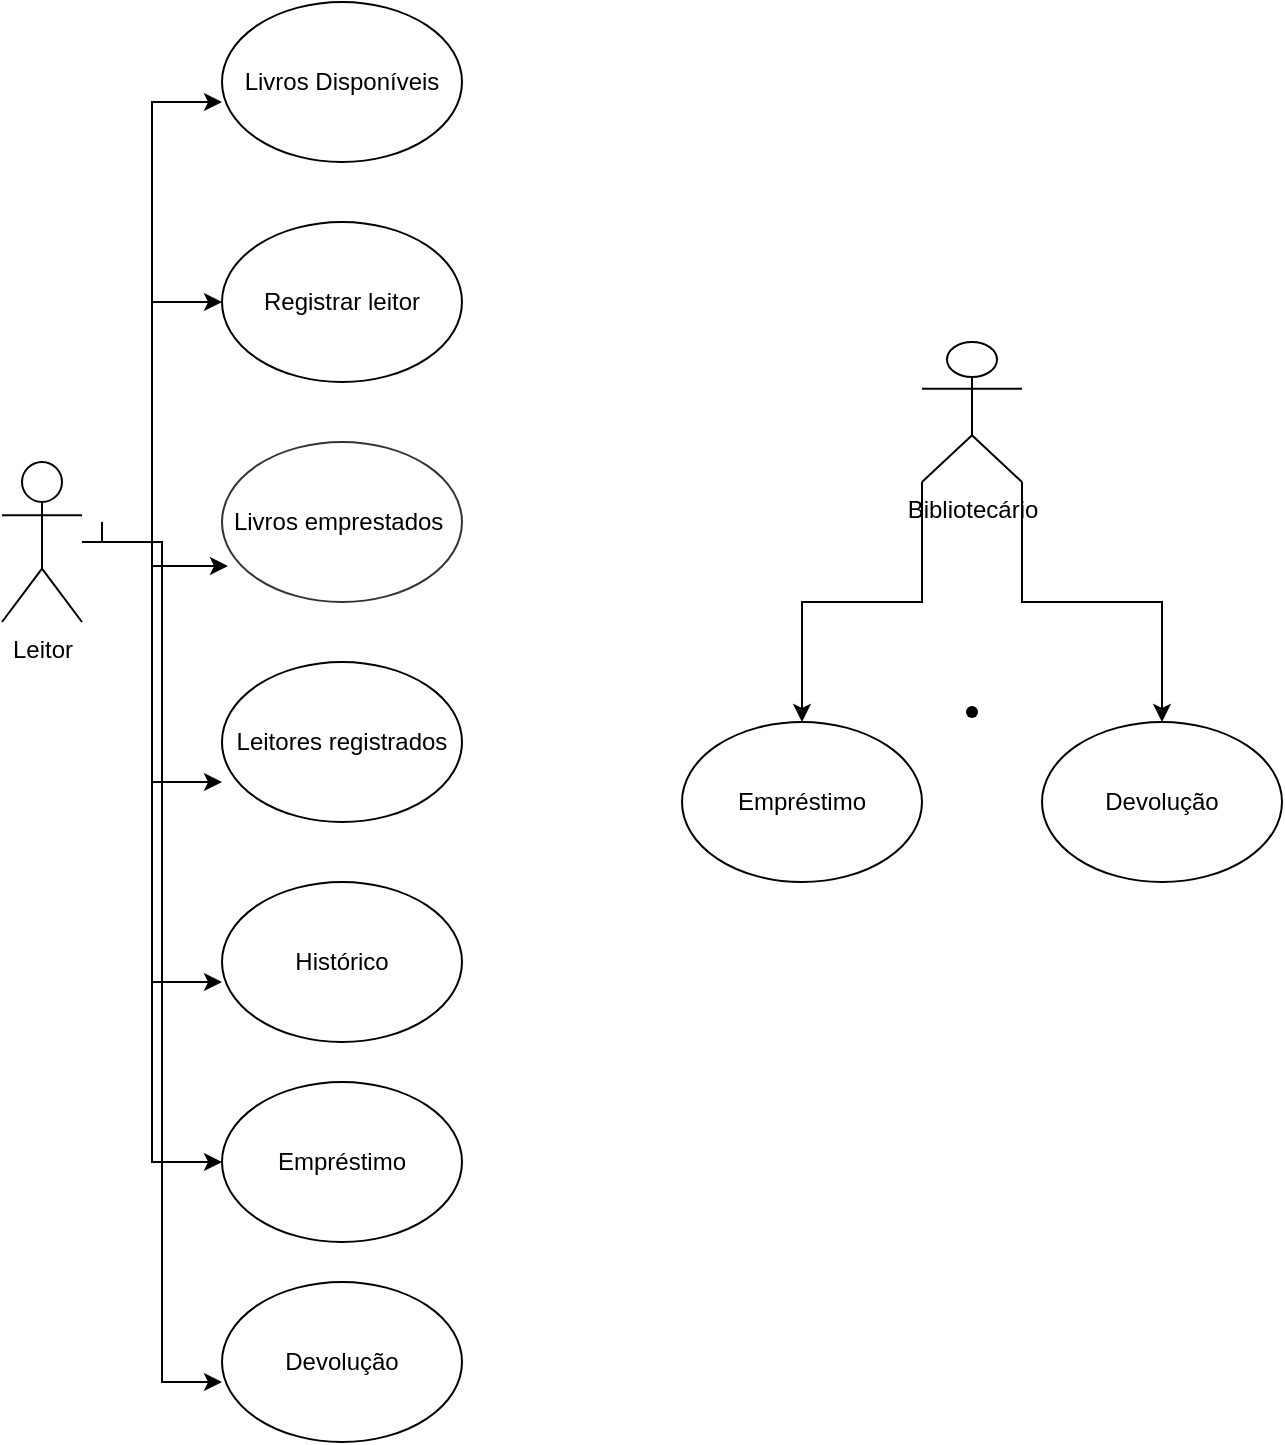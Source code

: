 <mxfile version="21.7.4" type="device" pages="3">
  <diagram name="Página-1" id="AD0C2UAxBPuK-3kQIjN3">
    <mxGraphModel dx="765" dy="409" grid="1" gridSize="10" guides="1" tooltips="1" connect="1" arrows="1" fold="1" page="1" pageScale="1" pageWidth="827" pageHeight="1169" math="0" shadow="0">
      <root>
        <mxCell id="0" />
        <mxCell id="1" parent="0" />
        <mxCell id="_qLnpb_fFSx1nHqCNuGb-34" style="edgeStyle=orthogonalEdgeStyle;rounded=0;orthogonalLoop=1;jettySize=auto;html=1;entryX=0;entryY=0.625;entryDx=0;entryDy=0;entryPerimeter=0;" edge="1" parent="1" source="_qLnpb_fFSx1nHqCNuGb-2" target="_qLnpb_fFSx1nHqCNuGb-24">
          <mxGeometry relative="1" as="geometry" />
        </mxCell>
        <mxCell id="_qLnpb_fFSx1nHqCNuGb-35" style="edgeStyle=orthogonalEdgeStyle;rounded=0;orthogonalLoop=1;jettySize=auto;html=1;entryX=0;entryY=0.5;entryDx=0;entryDy=0;" edge="1" parent="1" source="_qLnpb_fFSx1nHqCNuGb-2" target="_qLnpb_fFSx1nHqCNuGb-25">
          <mxGeometry relative="1" as="geometry" />
        </mxCell>
        <mxCell id="_qLnpb_fFSx1nHqCNuGb-36" style="edgeStyle=orthogonalEdgeStyle;rounded=0;orthogonalLoop=1;jettySize=auto;html=1;entryX=0.025;entryY=0.775;entryDx=0;entryDy=0;entryPerimeter=0;" edge="1" parent="1" source="_qLnpb_fFSx1nHqCNuGb-2" target="_qLnpb_fFSx1nHqCNuGb-18">
          <mxGeometry relative="1" as="geometry" />
        </mxCell>
        <mxCell id="_qLnpb_fFSx1nHqCNuGb-37" style="edgeStyle=orthogonalEdgeStyle;rounded=0;orthogonalLoop=1;jettySize=auto;html=1;entryX=0;entryY=0.75;entryDx=0;entryDy=0;entryPerimeter=0;" edge="1" parent="1" source="_qLnpb_fFSx1nHqCNuGb-2" target="_qLnpb_fFSx1nHqCNuGb-21">
          <mxGeometry relative="1" as="geometry" />
        </mxCell>
        <mxCell id="_qLnpb_fFSx1nHqCNuGb-38" style="edgeStyle=orthogonalEdgeStyle;rounded=0;orthogonalLoop=1;jettySize=auto;html=1;entryX=0;entryY=0.625;entryDx=0;entryDy=0;entryPerimeter=0;" edge="1" parent="1" source="_qLnpb_fFSx1nHqCNuGb-2" target="_qLnpb_fFSx1nHqCNuGb-22">
          <mxGeometry relative="1" as="geometry" />
        </mxCell>
        <mxCell id="_qLnpb_fFSx1nHqCNuGb-39" style="edgeStyle=orthogonalEdgeStyle;rounded=0;orthogonalLoop=1;jettySize=auto;html=1;entryX=0;entryY=0.5;entryDx=0;entryDy=0;" edge="1" parent="1" source="_qLnpb_fFSx1nHqCNuGb-2" target="_qLnpb_fFSx1nHqCNuGb-28">
          <mxGeometry relative="1" as="geometry" />
        </mxCell>
        <mxCell id="_qLnpb_fFSx1nHqCNuGb-40" style="edgeStyle=orthogonalEdgeStyle;rounded=0;orthogonalLoop=1;jettySize=auto;html=1;entryX=0;entryY=0.625;entryDx=0;entryDy=0;entryPerimeter=0;" edge="1" parent="1" target="_qLnpb_fFSx1nHqCNuGb-27">
          <mxGeometry relative="1" as="geometry">
            <mxPoint x="90" y="280" as="sourcePoint" />
            <Array as="points">
              <mxPoint x="90" y="290" />
              <mxPoint x="120" y="290" />
              <mxPoint x="120" y="710" />
            </Array>
          </mxGeometry>
        </mxCell>
        <mxCell id="_qLnpb_fFSx1nHqCNuGb-2" value="Leitor" style="shape=umlActor;verticalLabelPosition=bottom;verticalAlign=top;html=1;outlineConnect=0;" vertex="1" parent="1">
          <mxGeometry x="40" y="250" width="40" height="80" as="geometry" />
        </mxCell>
        <mxCell id="_qLnpb_fFSx1nHqCNuGb-6" style="edgeStyle=orthogonalEdgeStyle;rounded=0;orthogonalLoop=1;jettySize=auto;html=1;exitX=0.5;exitY=1;exitDx=0;exitDy=0;" edge="1" parent="1">
          <mxGeometry relative="1" as="geometry">
            <mxPoint x="265" y="105" as="sourcePoint" />
            <mxPoint x="265" y="105" as="targetPoint" />
          </mxGeometry>
        </mxCell>
        <mxCell id="_qLnpb_fFSx1nHqCNuGb-12" style="edgeStyle=orthogonalEdgeStyle;rounded=0;orthogonalLoop=1;jettySize=auto;html=1;exitX=0.5;exitY=1;exitDx=0;exitDy=0;" edge="1" parent="1">
          <mxGeometry relative="1" as="geometry">
            <mxPoint x="240" y="80" as="sourcePoint" />
            <mxPoint x="240" y="80" as="targetPoint" />
          </mxGeometry>
        </mxCell>
        <mxCell id="_qLnpb_fFSx1nHqCNuGb-17" value="Empréstimo" style="ellipse;whiteSpace=wrap;html=1;" vertex="1" parent="1">
          <mxGeometry x="380" y="380" width="120" height="80" as="geometry" />
        </mxCell>
        <mxCell id="_qLnpb_fFSx1nHqCNuGb-18" value="Livros emprestados&amp;nbsp;" style="ellipse;whiteSpace=wrap;html=1;opacity=80;" vertex="1" parent="1">
          <mxGeometry x="150" y="240" width="120" height="80" as="geometry" />
        </mxCell>
        <mxCell id="_qLnpb_fFSx1nHqCNuGb-21" value="Leitores registrados" style="ellipse;whiteSpace=wrap;html=1;" vertex="1" parent="1">
          <mxGeometry x="150" y="350" width="120" height="80" as="geometry" />
        </mxCell>
        <mxCell id="_qLnpb_fFSx1nHqCNuGb-22" value="Histórico" style="ellipse;whiteSpace=wrap;html=1;" vertex="1" parent="1">
          <mxGeometry x="150" y="460" width="120" height="80" as="geometry" />
        </mxCell>
        <mxCell id="_qLnpb_fFSx1nHqCNuGb-24" value="Livros Disponíveis" style="ellipse;whiteSpace=wrap;html=1;" vertex="1" parent="1">
          <mxGeometry x="150" y="20" width="120" height="80" as="geometry" />
        </mxCell>
        <mxCell id="_qLnpb_fFSx1nHqCNuGb-25" value="Registrar leitor" style="ellipse;whiteSpace=wrap;html=1;" vertex="1" parent="1">
          <mxGeometry x="150" y="130" width="120" height="80" as="geometry" />
        </mxCell>
        <mxCell id="_qLnpb_fFSx1nHqCNuGb-42" style="edgeStyle=orthogonalEdgeStyle;rounded=0;orthogonalLoop=1;jettySize=auto;html=1;exitX=0;exitY=1;exitDx=0;exitDy=0;exitPerimeter=0;" edge="1" parent="1" source="_qLnpb_fFSx1nHqCNuGb-26" target="_qLnpb_fFSx1nHqCNuGb-17">
          <mxGeometry relative="1" as="geometry" />
        </mxCell>
        <mxCell id="_qLnpb_fFSx1nHqCNuGb-62" value="" style="edgeStyle=orthogonalEdgeStyle;rounded=0;orthogonalLoop=1;jettySize=auto;html=1;exitX=1;exitY=1;exitDx=0;exitDy=0;exitPerimeter=0;entryX=0.5;entryY=0;entryDx=0;entryDy=0;" edge="1" parent="1" source="_qLnpb_fFSx1nHqCNuGb-26" target="_qLnpb_fFSx1nHqCNuGb-53">
          <mxGeometry relative="1" as="geometry" />
        </mxCell>
        <mxCell id="_qLnpb_fFSx1nHqCNuGb-26" value="Bibliotecário" style="shape=umlActor;verticalLabelPosition=bottom;verticalAlign=top;html=1;outlineConnect=0;" vertex="1" parent="1">
          <mxGeometry x="500" y="190" width="50" height="70" as="geometry" />
        </mxCell>
        <mxCell id="_qLnpb_fFSx1nHqCNuGb-27" value="Devolução" style="ellipse;whiteSpace=wrap;html=1;" vertex="1" parent="1">
          <mxGeometry x="150" y="660" width="120" height="80" as="geometry" />
        </mxCell>
        <mxCell id="_qLnpb_fFSx1nHqCNuGb-28" value="Empréstimo" style="ellipse;whiteSpace=wrap;html=1;" vertex="1" parent="1">
          <mxGeometry x="150" y="560" width="120" height="80" as="geometry" />
        </mxCell>
        <mxCell id="_qLnpb_fFSx1nHqCNuGb-53" value="Devolução" style="ellipse;whiteSpace=wrap;html=1;" vertex="1" parent="1">
          <mxGeometry x="560" y="380" width="120" height="80" as="geometry" />
        </mxCell>
        <mxCell id="_qLnpb_fFSx1nHqCNuGb-59" value="" style="shape=waypoint;sketch=0;size=6;pointerEvents=1;points=[];fillColor=default;resizable=0;rotatable=0;perimeter=centerPerimeter;snapToPoint=1;verticalAlign=top;" vertex="1" parent="1">
          <mxGeometry x="515" y="365" width="20" height="20" as="geometry" />
        </mxCell>
      </root>
    </mxGraphModel>
  </diagram>
  <diagram id="h-FvJbKFbLZlJsROOSj0" name="Página-2">
    <mxGraphModel dx="880" dy="470" grid="1" gridSize="10" guides="1" tooltips="1" connect="1" arrows="1" fold="1" page="1" pageScale="1" pageWidth="827" pageHeight="1169" math="0" shadow="0">
      <root>
        <mxCell id="0" />
        <mxCell id="1" parent="0" />
        <mxCell id="IQ6gYS1NHee6IRX8WekB-10" style="edgeStyle=orthogonalEdgeStyle;rounded=0;orthogonalLoop=1;jettySize=auto;html=1;entryX=0.013;entryY=0.231;entryDx=0;entryDy=0;entryPerimeter=0;" edge="1" parent="1" source="lytKdEg7UcL5zZjestdz-8" target="lytKdEg7UcL5zZjestdz-17">
          <mxGeometry relative="1" as="geometry" />
        </mxCell>
        <mxCell id="IQ6gYS1NHee6IRX8WekB-12" value="1" style="edgeLabel;html=1;align=center;verticalAlign=middle;resizable=0;points=[];" vertex="1" connectable="0" parent="IQ6gYS1NHee6IRX8WekB-10">
          <mxGeometry x="-0.81" y="-4" relative="1" as="geometry">
            <mxPoint as="offset" />
          </mxGeometry>
        </mxCell>
        <mxCell id="IQ6gYS1NHee6IRX8WekB-13" value="n" style="edgeLabel;html=1;align=center;verticalAlign=middle;resizable=0;points=[];" vertex="1" connectable="0" parent="IQ6gYS1NHee6IRX8WekB-10">
          <mxGeometry x="0.759" y="1" relative="1" as="geometry">
            <mxPoint as="offset" />
          </mxGeometry>
        </mxCell>
        <mxCell id="lytKdEg7UcL5zZjestdz-8" value="Leitor" style="swimlane;fontStyle=0;childLayout=stackLayout;horizontal=1;startSize=26;fillColor=none;horizontalStack=0;resizeParent=1;resizeParentMax=0;resizeLast=0;collapsible=1;marginBottom=0;whiteSpace=wrap;html=1;" vertex="1" parent="1">
          <mxGeometry x="110" y="220" width="140" height="74" as="geometry" />
        </mxCell>
        <mxCell id="lytKdEg7UcL5zZjestdz-9" value="Nome" style="text;strokeColor=none;fillColor=none;align=left;verticalAlign=top;spacingLeft=4;spacingRight=4;overflow=hidden;rotatable=0;points=[[0,0.5],[1,0.5]];portConstraint=eastwest;whiteSpace=wrap;html=1;" vertex="1" parent="lytKdEg7UcL5zZjestdz-8">
          <mxGeometry y="26" width="140" height="24" as="geometry" />
        </mxCell>
        <mxCell id="IQ6gYS1NHee6IRX8WekB-9" value="Nome" style="text;strokeColor=none;fillColor=none;align=left;verticalAlign=top;spacingLeft=4;spacingRight=4;overflow=hidden;rotatable=0;points=[[0,0.5],[1,0.5]];portConstraint=eastwest;whiteSpace=wrap;html=1;" vertex="1" parent="lytKdEg7UcL5zZjestdz-8">
          <mxGeometry y="50" width="140" height="24" as="geometry" />
        </mxCell>
        <mxCell id="lytKdEg7UcL5zZjestdz-12" value="Livro" style="swimlane;fontStyle=0;childLayout=stackLayout;horizontal=1;startSize=26;fillColor=none;horizontalStack=0;resizeParent=1;resizeParentMax=0;resizeLast=0;collapsible=1;marginBottom=0;whiteSpace=wrap;html=1;" vertex="1" parent="1">
          <mxGeometry x="490" y="234" width="140" height="104" as="geometry" />
        </mxCell>
        <mxCell id="lytKdEg7UcL5zZjestdz-13" value="Nome" style="text;strokeColor=none;fillColor=none;align=left;verticalAlign=top;spacingLeft=4;spacingRight=4;overflow=hidden;rotatable=0;points=[[0,0.5],[1,0.5]];portConstraint=eastwest;whiteSpace=wrap;html=1;" vertex="1" parent="lytKdEg7UcL5zZjestdz-12">
          <mxGeometry y="26" width="140" height="26" as="geometry" />
        </mxCell>
        <mxCell id="lytKdEg7UcL5zZjestdz-14" value="ISBN" style="text;strokeColor=none;fillColor=none;align=left;verticalAlign=top;spacingLeft=4;spacingRight=4;overflow=hidden;rotatable=0;points=[[0,0.5],[1,0.5]];portConstraint=eastwest;whiteSpace=wrap;html=1;" vertex="1" parent="lytKdEg7UcL5zZjestdz-12">
          <mxGeometry y="52" width="140" height="26" as="geometry" />
        </mxCell>
        <mxCell id="lytKdEg7UcL5zZjestdz-15" value="Autor" style="text;strokeColor=none;fillColor=none;align=left;verticalAlign=top;spacingLeft=4;spacingRight=4;overflow=hidden;rotatable=0;points=[[0,0.5],[1,0.5]];portConstraint=eastwest;whiteSpace=wrap;html=1;" vertex="1" parent="lytKdEg7UcL5zZjestdz-12">
          <mxGeometry y="78" width="140" height="26" as="geometry" />
        </mxCell>
        <mxCell id="lytKdEg7UcL5zZjestdz-16" value="Histórico" style="swimlane;fontStyle=1;align=center;verticalAlign=top;childLayout=stackLayout;horizontal=1;startSize=26;horizontalStack=0;resizeParent=1;resizeParentMax=0;resizeLast=0;collapsible=1;marginBottom=0;whiteSpace=wrap;html=1;" vertex="1" parent="1">
          <mxGeometry x="270" y="370" width="160" height="86" as="geometry" />
        </mxCell>
        <mxCell id="lytKdEg7UcL5zZjestdz-17" value="Leitor" style="text;strokeColor=none;fillColor=none;align=left;verticalAlign=top;spacingLeft=4;spacingRight=4;overflow=hidden;rotatable=0;points=[[0,0.5],[1,0.5]];portConstraint=eastwest;whiteSpace=wrap;html=1;" vertex="1" parent="lytKdEg7UcL5zZjestdz-16">
          <mxGeometry y="26" width="160" height="26" as="geometry" />
        </mxCell>
        <mxCell id="lytKdEg7UcL5zZjestdz-18" value="" style="line;strokeWidth=1;fillColor=none;align=left;verticalAlign=middle;spacingTop=-1;spacingLeft=3;spacingRight=3;rotatable=0;labelPosition=right;points=[];portConstraint=eastwest;strokeColor=inherit;" vertex="1" parent="lytKdEg7UcL5zZjestdz-16">
          <mxGeometry y="52" width="160" height="8" as="geometry" />
        </mxCell>
        <mxCell id="lytKdEg7UcL5zZjestdz-19" value="Livro" style="text;strokeColor=none;fillColor=none;align=left;verticalAlign=top;spacingLeft=4;spacingRight=4;overflow=hidden;rotatable=0;points=[[0,0.5],[1,0.5]];portConstraint=eastwest;whiteSpace=wrap;html=1;" vertex="1" parent="lytKdEg7UcL5zZjestdz-16">
          <mxGeometry y="60" width="160" height="26" as="geometry" />
        </mxCell>
        <mxCell id="IQ6gYS1NHee6IRX8WekB-14" value="" style="edgeStyle=orthogonalEdgeStyle;rounded=0;orthogonalLoop=1;jettySize=auto;html=1;entryX=0.464;entryY=1.038;entryDx=0;entryDy=0;entryPerimeter=0;" edge="1" parent="1" source="lytKdEg7UcL5zZjestdz-17" target="lytKdEg7UcL5zZjestdz-15">
          <mxGeometry relative="1" as="geometry" />
        </mxCell>
        <mxCell id="IQ6gYS1NHee6IRX8WekB-15" value="1" style="edgeLabel;html=1;align=center;verticalAlign=middle;resizable=0;points=[];" vertex="1" connectable="0" parent="IQ6gYS1NHee6IRX8WekB-14">
          <mxGeometry x="0.713" relative="1" as="geometry">
            <mxPoint as="offset" />
          </mxGeometry>
        </mxCell>
        <mxCell id="IQ6gYS1NHee6IRX8WekB-16" value="n" style="edgeLabel;html=1;align=center;verticalAlign=middle;resizable=0;points=[];" vertex="1" connectable="0" parent="IQ6gYS1NHee6IRX8WekB-14">
          <mxGeometry x="-0.764" relative="1" as="geometry">
            <mxPoint as="offset" />
          </mxGeometry>
        </mxCell>
      </root>
    </mxGraphModel>
  </diagram>
  <diagram id="KByzZyHALr1w4a5Buw7Z" name="Página-3">
    <mxGraphModel dx="1035" dy="1722" grid="1" gridSize="10" guides="1" tooltips="1" connect="1" arrows="1" fold="1" page="1" pageScale="1" pageWidth="827" pageHeight="1169" math="0" shadow="0">
      <root>
        <mxCell id="0" />
        <mxCell id="1" parent="0" />
        <mxCell id="niBo1o-fbcBmh-iay8Hh-6" value="" style="edgeStyle=orthogonalEdgeStyle;rounded=1;orthogonalLoop=1;jettySize=auto;html=1;" edge="1" parent="1" source="W4cx7SBL67jOk4RNQwYE-29" target="niBo1o-fbcBmh-iay8Hh-4">
          <mxGeometry relative="1" as="geometry">
            <Array as="points">
              <mxPoint x="370" y="170" />
              <mxPoint x="370" y="170" />
            </Array>
          </mxGeometry>
        </mxCell>
        <mxCell id="W4cx7SBL67jOk4RNQwYE-29" value="Selecionar&amp;nbsp; devolução" style="rounded=1;whiteSpace=wrap;html=1;arcSize=40;fontColor=#000000;fillColor=#ffffc0;strokeColor=#ff0000;" vertex="1" parent="1">
          <mxGeometry x="310" y="-30" width="120" height="70" as="geometry" />
        </mxCell>
        <mxCell id="W4cx7SBL67jOk4RNQwYE-47" style="edgeStyle=orthogonalEdgeStyle;rounded=1;orthogonalLoop=1;jettySize=auto;html=1;entryX=0.5;entryY=0;entryDx=0;entryDy=0;" edge="1" parent="1" target="W4cx7SBL67jOk4RNQwYE-29">
          <mxGeometry relative="1" as="geometry">
            <mxPoint x="220" y="-128" as="sourcePoint" />
            <mxPoint x="310.96" y="-110" as="targetPoint" />
            <Array as="points">
              <mxPoint x="220" y="-110" />
              <mxPoint x="365" y="-110" />
              <mxPoint x="365" y="-30" />
            </Array>
          </mxGeometry>
        </mxCell>
        <mxCell id="W4cx7SBL67jOk4RNQwYE-46" value="" style="ellipse;html=1;shape=endState;fillColor=#000000;strokeColor=#ff0000;rounded=1;" vertex="1" parent="1">
          <mxGeometry x="190" y="-140" width="30" height="30" as="geometry" />
        </mxCell>
        <mxCell id="W4cx7SBL67jOk4RNQwYE-57" value="" style="ellipse;html=1;shape=endState;fillColor=#000000;strokeColor=#ff0000;rounded=1;" vertex="1" parent="1">
          <mxGeometry x="755" y="-140" width="30" height="30" as="geometry" />
        </mxCell>
        <mxCell id="niBo1o-fbcBmh-iay8Hh-19" value="" style="edgeStyle=orthogonalEdgeStyle;rounded=1;orthogonalLoop=1;jettySize=auto;html=1;" edge="1" parent="1" source="niBo1o-fbcBmh-iay8Hh-4" target="niBo1o-fbcBmh-iay8Hh-14">
          <mxGeometry relative="1" as="geometry">
            <mxPoint x="360" y="240" as="sourcePoint" />
            <mxPoint x="525" y="270" as="targetPoint" />
            <Array as="points">
              <mxPoint x="540" y="210" />
              <mxPoint x="540" y="210" />
            </Array>
          </mxGeometry>
        </mxCell>
        <mxCell id="niBo1o-fbcBmh-iay8Hh-4" value="Digitar ISBN" style="rounded=1;whiteSpace=wrap;html=1;arcSize=40;fontColor=#000000;fillColor=#ffffc0;strokeColor=#ff0000;" vertex="1" parent="1">
          <mxGeometry x="310" y="180" width="120" height="50" as="geometry" />
        </mxCell>
        <mxCell id="IoEPcL-NMaMTWN0rdci6-7" style="edgeStyle=orthogonalEdgeStyle;rounded=1;orthogonalLoop=1;jettySize=auto;html=1;entryX=0;entryY=1;entryDx=0;entryDy=0;" edge="1" parent="1" source="niBo1o-fbcBmh-iay8Hh-14" target="IoEPcL-NMaMTWN0rdci6-1">
          <mxGeometry relative="1" as="geometry">
            <Array as="points">
              <mxPoint x="580" y="290" />
              <mxPoint x="630" y="290" />
              <mxPoint x="630" y="330" />
              <mxPoint x="650" y="330" />
              <mxPoint x="650" y="400" />
            </Array>
          </mxGeometry>
        </mxCell>
        <mxCell id="IoEPcL-NMaMTWN0rdci6-8" value="S" style="edgeLabel;html=1;align=center;verticalAlign=middle;resizable=0;points=[];" vertex="1" connectable="0" parent="IoEPcL-NMaMTWN0rdci6-7">
          <mxGeometry x="-0.848" y="-2" relative="1" as="geometry">
            <mxPoint as="offset" />
          </mxGeometry>
        </mxCell>
        <mxCell id="IoEPcL-NMaMTWN0rdci6-24" style="edgeStyle=orthogonalEdgeStyle;rounded=1;orthogonalLoop=1;jettySize=auto;html=1;" edge="1" parent="1" source="niBo1o-fbcBmh-iay8Hh-14" target="IoEPcL-NMaMTWN0rdci6-21">
          <mxGeometry relative="1" as="geometry">
            <Array as="points">
              <mxPoint x="580" y="90" />
              <mxPoint x="590" y="90" />
            </Array>
          </mxGeometry>
        </mxCell>
        <mxCell id="IoEPcL-NMaMTWN0rdci6-25" value="N" style="edgeLabel;html=1;align=center;verticalAlign=middle;resizable=0;points=[];" vertex="1" connectable="0" parent="IoEPcL-NMaMTWN0rdci6-24">
          <mxGeometry x="-0.073" y="3" relative="1" as="geometry">
            <mxPoint as="offset" />
          </mxGeometry>
        </mxCell>
        <mxCell id="niBo1o-fbcBmh-iay8Hh-14" value="Livro existe?" style="rhombus;whiteSpace=wrap;html=1;fontColor=#000000;fillColor=#ffffc0;strokeColor=#ff0000;rounded=1;" vertex="1" parent="1">
          <mxGeometry x="540" y="170" width="80" height="70" as="geometry" />
        </mxCell>
        <mxCell id="niBo1o-fbcBmh-iay8Hh-31" style="edgeStyle=orthogonalEdgeStyle;rounded=1;orthogonalLoop=1;jettySize=auto;html=1;exitX=0.5;exitY=1;exitDx=0;exitDy=0;" edge="1" parent="1" source="W4cx7SBL67jOk4RNQwYE-46" target="W4cx7SBL67jOk4RNQwYE-46">
          <mxGeometry relative="1" as="geometry" />
        </mxCell>
        <mxCell id="IoEPcL-NMaMTWN0rdci6-11" value="" style="edgeStyle=orthogonalEdgeStyle;rounded=1;orthogonalLoop=1;jettySize=auto;html=1;entryX=1;entryY=1;entryDx=0;entryDy=0;" edge="1" parent="1" source="niBo1o-fbcBmh-iay8Hh-46" target="W4cx7SBL67jOk4RNQwYE-57">
          <mxGeometry relative="1" as="geometry">
            <mxPoint x="770" y="130" as="targetPoint" />
            <Array as="points">
              <mxPoint x="790" y="-114" />
            </Array>
          </mxGeometry>
        </mxCell>
        <mxCell id="niBo1o-fbcBmh-iay8Hh-46" value="Marcar histórico" style="rounded=1;whiteSpace=wrap;html=1;arcSize=40;fontColor=#000000;fillColor=#ffffc0;strokeColor=#ff0000;" vertex="1" parent="1">
          <mxGeometry x="710" y="200" width="120" height="40" as="geometry" />
        </mxCell>
        <mxCell id="niBo1o-fbcBmh-iay8Hh-53" style="edgeStyle=orthogonalEdgeStyle;rounded=1;orthogonalLoop=1;jettySize=auto;html=1;exitX=0.5;exitY=1;exitDx=0;exitDy=0;" edge="1" parent="1">
          <mxGeometry relative="1" as="geometry">
            <mxPoint x="765.0" y="70" as="sourcePoint" />
            <mxPoint x="765.0" y="70" as="targetPoint" />
          </mxGeometry>
        </mxCell>
        <mxCell id="IoEPcL-NMaMTWN0rdci6-9" value="" style="edgeStyle=orthogonalEdgeStyle;rounded=1;orthogonalLoop=1;jettySize=auto;html=1;" edge="1" parent="1" source="IoEPcL-NMaMTWN0rdci6-1" target="niBo1o-fbcBmh-iay8Hh-46">
          <mxGeometry relative="1" as="geometry">
            <Array as="points">
              <mxPoint x="800" y="250" />
              <mxPoint x="800" y="250" />
            </Array>
          </mxGeometry>
        </mxCell>
        <mxCell id="IoEPcL-NMaMTWN0rdci6-1" value="Livro devolvido" style="rounded=1;whiteSpace=wrap;html=1;arcSize=40;fontColor=#000000;fillColor=#ffffc0;strokeColor=#ff0000;" vertex="1" parent="1">
          <mxGeometry x="707" y="360" width="120" height="40" as="geometry" />
        </mxCell>
        <mxCell id="IoEPcL-NMaMTWN0rdci6-27" style="edgeStyle=orthogonalEdgeStyle;rounded=1;orthogonalLoop=1;jettySize=auto;html=1;entryX=1;entryY=0;entryDx=0;entryDy=0;" edge="1" parent="1" source="IoEPcL-NMaMTWN0rdci6-21" target="niBo1o-fbcBmh-iay8Hh-4">
          <mxGeometry relative="1" as="geometry">
            <Array as="points">
              <mxPoint x="440" y="-5" />
            </Array>
          </mxGeometry>
        </mxCell>
        <mxCell id="IoEPcL-NMaMTWN0rdci6-28" style="edgeStyle=orthogonalEdgeStyle;rounded=1;orthogonalLoop=1;jettySize=auto;html=1;entryX=0;entryY=0;entryDx=0;entryDy=0;" edge="1" parent="1" source="IoEPcL-NMaMTWN0rdci6-21" target="W4cx7SBL67jOk4RNQwYE-57">
          <mxGeometry relative="1" as="geometry" />
        </mxCell>
        <mxCell id="IoEPcL-NMaMTWN0rdci6-21" value="Tentar novamente" style="rhombus;whiteSpace=wrap;html=1;fontColor=#000000;fillColor=#ffffc0;strokeColor=#ff0000;rounded=1;" vertex="1" parent="1">
          <mxGeometry x="540" y="-30" width="90" height="50" as="geometry" />
        </mxCell>
      </root>
    </mxGraphModel>
  </diagram>
</mxfile>
